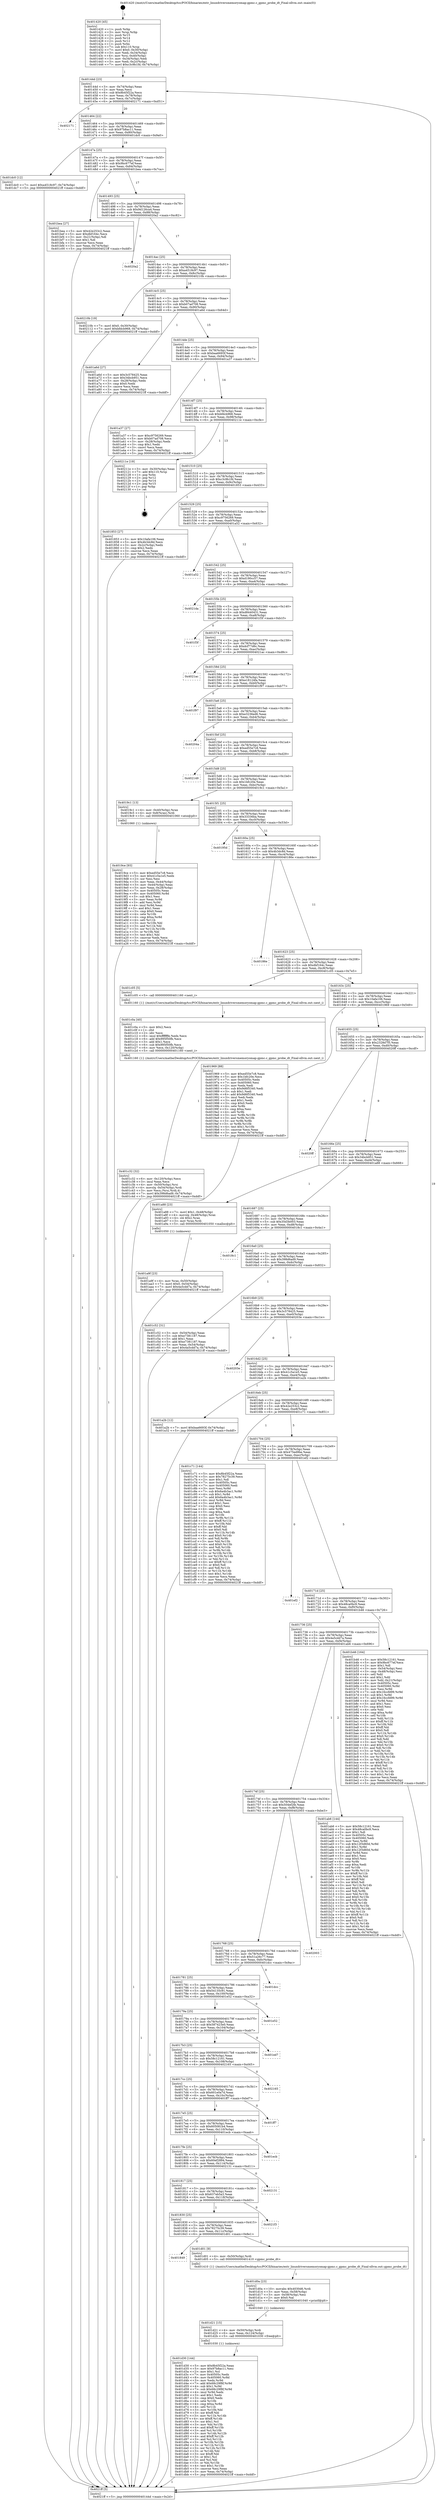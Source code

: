 digraph "0x401420" {
  label = "0x401420 (/mnt/c/Users/mathe/Desktop/tcc/POCII/binaries/extr_linuxdriversmemoryomap-gpmc.c_gpmc_probe_dt_Final-ollvm.out::main(0))"
  labelloc = "t"
  node[shape=record]

  Entry [label="",width=0.3,height=0.3,shape=circle,fillcolor=black,style=filled]
  "0x40144d" [label="{
     0x40144d [23]\l
     | [instrs]\l
     &nbsp;&nbsp;0x40144d \<+3\>: mov -0x74(%rbp),%eax\l
     &nbsp;&nbsp;0x401450 \<+2\>: mov %eax,%ecx\l
     &nbsp;&nbsp;0x401452 \<+6\>: sub $0x8b45f22a,%ecx\l
     &nbsp;&nbsp;0x401458 \<+3\>: mov %eax,-0x78(%rbp)\l
     &nbsp;&nbsp;0x40145b \<+3\>: mov %ecx,-0x7c(%rbp)\l
     &nbsp;&nbsp;0x40145e \<+6\>: je 0000000000402171 \<main+0xd51\>\l
  }"]
  "0x402171" [label="{
     0x402171\l
  }", style=dashed]
  "0x401464" [label="{
     0x401464 [22]\l
     | [instrs]\l
     &nbsp;&nbsp;0x401464 \<+5\>: jmp 0000000000401469 \<main+0x49\>\l
     &nbsp;&nbsp;0x401469 \<+3\>: mov -0x78(%rbp),%eax\l
     &nbsp;&nbsp;0x40146c \<+5\>: sub $0x97b8ac11,%eax\l
     &nbsp;&nbsp;0x401471 \<+3\>: mov %eax,-0x80(%rbp)\l
     &nbsp;&nbsp;0x401474 \<+6\>: je 0000000000401dc0 \<main+0x9a0\>\l
  }"]
  Exit [label="",width=0.3,height=0.3,shape=circle,fillcolor=black,style=filled,peripheries=2]
  "0x401dc0" [label="{
     0x401dc0 [12]\l
     | [instrs]\l
     &nbsp;&nbsp;0x401dc0 \<+7\>: movl $0xa4518c97,-0x74(%rbp)\l
     &nbsp;&nbsp;0x401dc7 \<+5\>: jmp 00000000004021ff \<main+0xddf\>\l
  }"]
  "0x40147a" [label="{
     0x40147a [25]\l
     | [instrs]\l
     &nbsp;&nbsp;0x40147a \<+5\>: jmp 000000000040147f \<main+0x5f\>\l
     &nbsp;&nbsp;0x40147f \<+3\>: mov -0x78(%rbp),%eax\l
     &nbsp;&nbsp;0x401482 \<+5\>: sub $0x9bc677ef,%eax\l
     &nbsp;&nbsp;0x401487 \<+6\>: mov %eax,-0x84(%rbp)\l
     &nbsp;&nbsp;0x40148d \<+6\>: je 0000000000401bea \<main+0x7ca\>\l
  }"]
  "0x401d30" [label="{
     0x401d30 [144]\l
     | [instrs]\l
     &nbsp;&nbsp;0x401d30 \<+5\>: mov $0x8b45f22a,%eax\l
     &nbsp;&nbsp;0x401d35 \<+5\>: mov $0x97b8ac11,%esi\l
     &nbsp;&nbsp;0x401d3a \<+2\>: mov $0x1,%cl\l
     &nbsp;&nbsp;0x401d3c \<+7\>: mov 0x40505c,%edx\l
     &nbsp;&nbsp;0x401d43 \<+8\>: mov 0x405060,%r8d\l
     &nbsp;&nbsp;0x401d4b \<+3\>: mov %edx,%r9d\l
     &nbsp;&nbsp;0x401d4e \<+7\>: add $0x68c29f8f,%r9d\l
     &nbsp;&nbsp;0x401d55 \<+4\>: sub $0x1,%r9d\l
     &nbsp;&nbsp;0x401d59 \<+7\>: sub $0x68c29f8f,%r9d\l
     &nbsp;&nbsp;0x401d60 \<+4\>: imul %r9d,%edx\l
     &nbsp;&nbsp;0x401d64 \<+3\>: and $0x1,%edx\l
     &nbsp;&nbsp;0x401d67 \<+3\>: cmp $0x0,%edx\l
     &nbsp;&nbsp;0x401d6a \<+4\>: sete %r10b\l
     &nbsp;&nbsp;0x401d6e \<+4\>: cmp $0xa,%r8d\l
     &nbsp;&nbsp;0x401d72 \<+4\>: setl %r11b\l
     &nbsp;&nbsp;0x401d76 \<+3\>: mov %r10b,%bl\l
     &nbsp;&nbsp;0x401d79 \<+3\>: xor $0xff,%bl\l
     &nbsp;&nbsp;0x401d7c \<+3\>: mov %r11b,%r14b\l
     &nbsp;&nbsp;0x401d7f \<+4\>: xor $0xff,%r14b\l
     &nbsp;&nbsp;0x401d83 \<+3\>: xor $0x1,%cl\l
     &nbsp;&nbsp;0x401d86 \<+3\>: mov %bl,%r15b\l
     &nbsp;&nbsp;0x401d89 \<+4\>: and $0xff,%r15b\l
     &nbsp;&nbsp;0x401d8d \<+3\>: and %cl,%r10b\l
     &nbsp;&nbsp;0x401d90 \<+3\>: mov %r14b,%r12b\l
     &nbsp;&nbsp;0x401d93 \<+4\>: and $0xff,%r12b\l
     &nbsp;&nbsp;0x401d97 \<+3\>: and %cl,%r11b\l
     &nbsp;&nbsp;0x401d9a \<+3\>: or %r10b,%r15b\l
     &nbsp;&nbsp;0x401d9d \<+3\>: or %r11b,%r12b\l
     &nbsp;&nbsp;0x401da0 \<+3\>: xor %r12b,%r15b\l
     &nbsp;&nbsp;0x401da3 \<+3\>: or %r14b,%bl\l
     &nbsp;&nbsp;0x401da6 \<+3\>: xor $0xff,%bl\l
     &nbsp;&nbsp;0x401da9 \<+3\>: or $0x1,%cl\l
     &nbsp;&nbsp;0x401dac \<+2\>: and %cl,%bl\l
     &nbsp;&nbsp;0x401dae \<+3\>: or %bl,%r15b\l
     &nbsp;&nbsp;0x401db1 \<+4\>: test $0x1,%r15b\l
     &nbsp;&nbsp;0x401db5 \<+3\>: cmovne %esi,%eax\l
     &nbsp;&nbsp;0x401db8 \<+3\>: mov %eax,-0x74(%rbp)\l
     &nbsp;&nbsp;0x401dbb \<+5\>: jmp 00000000004021ff \<main+0xddf\>\l
  }"]
  "0x401bea" [label="{
     0x401bea [27]\l
     | [instrs]\l
     &nbsp;&nbsp;0x401bea \<+5\>: mov $0x42e253c2,%eax\l
     &nbsp;&nbsp;0x401bef \<+5\>: mov $0xdbf164c,%ecx\l
     &nbsp;&nbsp;0x401bf4 \<+3\>: mov -0x21(%rbp),%dl\l
     &nbsp;&nbsp;0x401bf7 \<+3\>: test $0x1,%dl\l
     &nbsp;&nbsp;0x401bfa \<+3\>: cmovne %ecx,%eax\l
     &nbsp;&nbsp;0x401bfd \<+3\>: mov %eax,-0x74(%rbp)\l
     &nbsp;&nbsp;0x401c00 \<+5\>: jmp 00000000004021ff \<main+0xddf\>\l
  }"]
  "0x401493" [label="{
     0x401493 [25]\l
     | [instrs]\l
     &nbsp;&nbsp;0x401493 \<+5\>: jmp 0000000000401498 \<main+0x78\>\l
     &nbsp;&nbsp;0x401498 \<+3\>: mov -0x78(%rbp),%eax\l
     &nbsp;&nbsp;0x40149b \<+5\>: sub $0x9d126ca4,%eax\l
     &nbsp;&nbsp;0x4014a0 \<+6\>: mov %eax,-0x88(%rbp)\l
     &nbsp;&nbsp;0x4014a6 \<+6\>: je 00000000004020a2 \<main+0xc82\>\l
  }"]
  "0x401d21" [label="{
     0x401d21 [15]\l
     | [instrs]\l
     &nbsp;&nbsp;0x401d21 \<+4\>: mov -0x50(%rbp),%rdi\l
     &nbsp;&nbsp;0x401d25 \<+6\>: mov %eax,-0x124(%rbp)\l
     &nbsp;&nbsp;0x401d2b \<+5\>: call 0000000000401030 \<free@plt\>\l
     | [calls]\l
     &nbsp;&nbsp;0x401030 \{1\} (unknown)\l
  }"]
  "0x4020a2" [label="{
     0x4020a2\l
  }", style=dashed]
  "0x4014ac" [label="{
     0x4014ac [25]\l
     | [instrs]\l
     &nbsp;&nbsp;0x4014ac \<+5\>: jmp 00000000004014b1 \<main+0x91\>\l
     &nbsp;&nbsp;0x4014b1 \<+3\>: mov -0x78(%rbp),%eax\l
     &nbsp;&nbsp;0x4014b4 \<+5\>: sub $0xa4518c97,%eax\l
     &nbsp;&nbsp;0x4014b9 \<+6\>: mov %eax,-0x8c(%rbp)\l
     &nbsp;&nbsp;0x4014bf \<+6\>: je 000000000040210b \<main+0xceb\>\l
  }"]
  "0x401d0a" [label="{
     0x401d0a [23]\l
     | [instrs]\l
     &nbsp;&nbsp;0x401d0a \<+10\>: movabs $0x4030d6,%rdi\l
     &nbsp;&nbsp;0x401d14 \<+3\>: mov %eax,-0x58(%rbp)\l
     &nbsp;&nbsp;0x401d17 \<+3\>: mov -0x58(%rbp),%esi\l
     &nbsp;&nbsp;0x401d1a \<+2\>: mov $0x0,%al\l
     &nbsp;&nbsp;0x401d1c \<+5\>: call 0000000000401040 \<printf@plt\>\l
     | [calls]\l
     &nbsp;&nbsp;0x401040 \{1\} (unknown)\l
  }"]
  "0x40210b" [label="{
     0x40210b [19]\l
     | [instrs]\l
     &nbsp;&nbsp;0x40210b \<+7\>: movl $0x0,-0x30(%rbp)\l
     &nbsp;&nbsp;0x402112 \<+7\>: movl $0xbfdcb968,-0x74(%rbp)\l
     &nbsp;&nbsp;0x402119 \<+5\>: jmp 00000000004021ff \<main+0xddf\>\l
  }"]
  "0x4014c5" [label="{
     0x4014c5 [25]\l
     | [instrs]\l
     &nbsp;&nbsp;0x4014c5 \<+5\>: jmp 00000000004014ca \<main+0xaa\>\l
     &nbsp;&nbsp;0x4014ca \<+3\>: mov -0x78(%rbp),%eax\l
     &nbsp;&nbsp;0x4014cd \<+5\>: sub $0xb07ad708,%eax\l
     &nbsp;&nbsp;0x4014d2 \<+6\>: mov %eax,-0x90(%rbp)\l
     &nbsp;&nbsp;0x4014d8 \<+6\>: je 0000000000401a6d \<main+0x64d\>\l
  }"]
  "0x401849" [label="{
     0x401849\l
  }", style=dashed]
  "0x401a6d" [label="{
     0x401a6d [27]\l
     | [instrs]\l
     &nbsp;&nbsp;0x401a6d \<+5\>: mov $0x3c578425,%eax\l
     &nbsp;&nbsp;0x401a72 \<+5\>: mov $0x34bcb951,%ecx\l
     &nbsp;&nbsp;0x401a77 \<+3\>: mov -0x28(%rbp),%edx\l
     &nbsp;&nbsp;0x401a7a \<+3\>: cmp $0x0,%edx\l
     &nbsp;&nbsp;0x401a7d \<+3\>: cmove %ecx,%eax\l
     &nbsp;&nbsp;0x401a80 \<+3\>: mov %eax,-0x74(%rbp)\l
     &nbsp;&nbsp;0x401a83 \<+5\>: jmp 00000000004021ff \<main+0xddf\>\l
  }"]
  "0x4014de" [label="{
     0x4014de [25]\l
     | [instrs]\l
     &nbsp;&nbsp;0x4014de \<+5\>: jmp 00000000004014e3 \<main+0xc3\>\l
     &nbsp;&nbsp;0x4014e3 \<+3\>: mov -0x78(%rbp),%eax\l
     &nbsp;&nbsp;0x4014e6 \<+5\>: sub $0xbaa6693f,%eax\l
     &nbsp;&nbsp;0x4014eb \<+6\>: mov %eax,-0x94(%rbp)\l
     &nbsp;&nbsp;0x4014f1 \<+6\>: je 0000000000401a37 \<main+0x617\>\l
  }"]
  "0x401d01" [label="{
     0x401d01 [9]\l
     | [instrs]\l
     &nbsp;&nbsp;0x401d01 \<+4\>: mov -0x50(%rbp),%rdi\l
     &nbsp;&nbsp;0x401d05 \<+5\>: call 0000000000401410 \<gpmc_probe_dt\>\l
     | [calls]\l
     &nbsp;&nbsp;0x401410 \{1\} (/mnt/c/Users/mathe/Desktop/tcc/POCII/binaries/extr_linuxdriversmemoryomap-gpmc.c_gpmc_probe_dt_Final-ollvm.out::gpmc_probe_dt)\l
  }"]
  "0x401a37" [label="{
     0x401a37 [27]\l
     | [instrs]\l
     &nbsp;&nbsp;0x401a37 \<+5\>: mov $0xc9756269,%eax\l
     &nbsp;&nbsp;0x401a3c \<+5\>: mov $0xb07ad708,%ecx\l
     &nbsp;&nbsp;0x401a41 \<+3\>: mov -0x28(%rbp),%edx\l
     &nbsp;&nbsp;0x401a44 \<+3\>: cmp $0x1,%edx\l
     &nbsp;&nbsp;0x401a47 \<+3\>: cmovl %ecx,%eax\l
     &nbsp;&nbsp;0x401a4a \<+3\>: mov %eax,-0x74(%rbp)\l
     &nbsp;&nbsp;0x401a4d \<+5\>: jmp 00000000004021ff \<main+0xddf\>\l
  }"]
  "0x4014f7" [label="{
     0x4014f7 [25]\l
     | [instrs]\l
     &nbsp;&nbsp;0x4014f7 \<+5\>: jmp 00000000004014fc \<main+0xdc\>\l
     &nbsp;&nbsp;0x4014fc \<+3\>: mov -0x78(%rbp),%eax\l
     &nbsp;&nbsp;0x4014ff \<+5\>: sub $0xbfdcb968,%eax\l
     &nbsp;&nbsp;0x401504 \<+6\>: mov %eax,-0x98(%rbp)\l
     &nbsp;&nbsp;0x40150a \<+6\>: je 000000000040211e \<main+0xcfe\>\l
  }"]
  "0x401830" [label="{
     0x401830 [25]\l
     | [instrs]\l
     &nbsp;&nbsp;0x401830 \<+5\>: jmp 0000000000401835 \<main+0x415\>\l
     &nbsp;&nbsp;0x401835 \<+3\>: mov -0x78(%rbp),%eax\l
     &nbsp;&nbsp;0x401838 \<+5\>: sub $0x78275c39,%eax\l
     &nbsp;&nbsp;0x40183d \<+6\>: mov %eax,-0x11c(%rbp)\l
     &nbsp;&nbsp;0x401843 \<+6\>: je 0000000000401d01 \<main+0x8e1\>\l
  }"]
  "0x40211e" [label="{
     0x40211e [19]\l
     | [instrs]\l
     &nbsp;&nbsp;0x40211e \<+3\>: mov -0x30(%rbp),%eax\l
     &nbsp;&nbsp;0x402121 \<+7\>: add $0x110,%rsp\l
     &nbsp;&nbsp;0x402128 \<+1\>: pop %rbx\l
     &nbsp;&nbsp;0x402129 \<+2\>: pop %r12\l
     &nbsp;&nbsp;0x40212b \<+2\>: pop %r14\l
     &nbsp;&nbsp;0x40212d \<+2\>: pop %r15\l
     &nbsp;&nbsp;0x40212f \<+1\>: pop %rbp\l
     &nbsp;&nbsp;0x402130 \<+1\>: ret\l
  }"]
  "0x401510" [label="{
     0x401510 [25]\l
     | [instrs]\l
     &nbsp;&nbsp;0x401510 \<+5\>: jmp 0000000000401515 \<main+0xf5\>\l
     &nbsp;&nbsp;0x401515 \<+3\>: mov -0x78(%rbp),%eax\l
     &nbsp;&nbsp;0x401518 \<+5\>: sub $0xc3c9b1fd,%eax\l
     &nbsp;&nbsp;0x40151d \<+6\>: mov %eax,-0x9c(%rbp)\l
     &nbsp;&nbsp;0x401523 \<+6\>: je 0000000000401853 \<main+0x433\>\l
  }"]
  "0x4021f3" [label="{
     0x4021f3\l
  }", style=dashed]
  "0x401853" [label="{
     0x401853 [27]\l
     | [instrs]\l
     &nbsp;&nbsp;0x401853 \<+5\>: mov $0x10afa106,%eax\l
     &nbsp;&nbsp;0x401858 \<+5\>: mov $0x4b3dc8d,%ecx\l
     &nbsp;&nbsp;0x40185d \<+3\>: mov -0x2c(%rbp),%edx\l
     &nbsp;&nbsp;0x401860 \<+3\>: cmp $0x2,%edx\l
     &nbsp;&nbsp;0x401863 \<+3\>: cmovne %ecx,%eax\l
     &nbsp;&nbsp;0x401866 \<+3\>: mov %eax,-0x74(%rbp)\l
     &nbsp;&nbsp;0x401869 \<+5\>: jmp 00000000004021ff \<main+0xddf\>\l
  }"]
  "0x401529" [label="{
     0x401529 [25]\l
     | [instrs]\l
     &nbsp;&nbsp;0x401529 \<+5\>: jmp 000000000040152e \<main+0x10e\>\l
     &nbsp;&nbsp;0x40152e \<+3\>: mov -0x78(%rbp),%eax\l
     &nbsp;&nbsp;0x401531 \<+5\>: sub $0xc9756269,%eax\l
     &nbsp;&nbsp;0x401536 \<+6\>: mov %eax,-0xa0(%rbp)\l
     &nbsp;&nbsp;0x40153c \<+6\>: je 0000000000401a52 \<main+0x632\>\l
  }"]
  "0x4021ff" [label="{
     0x4021ff [5]\l
     | [instrs]\l
     &nbsp;&nbsp;0x4021ff \<+5\>: jmp 000000000040144d \<main+0x2d\>\l
  }"]
  "0x401420" [label="{
     0x401420 [45]\l
     | [instrs]\l
     &nbsp;&nbsp;0x401420 \<+1\>: push %rbp\l
     &nbsp;&nbsp;0x401421 \<+3\>: mov %rsp,%rbp\l
     &nbsp;&nbsp;0x401424 \<+2\>: push %r15\l
     &nbsp;&nbsp;0x401426 \<+2\>: push %r14\l
     &nbsp;&nbsp;0x401428 \<+2\>: push %r12\l
     &nbsp;&nbsp;0x40142a \<+1\>: push %rbx\l
     &nbsp;&nbsp;0x40142b \<+7\>: sub $0x110,%rsp\l
     &nbsp;&nbsp;0x401432 \<+7\>: movl $0x0,-0x30(%rbp)\l
     &nbsp;&nbsp;0x401439 \<+3\>: mov %edi,-0x34(%rbp)\l
     &nbsp;&nbsp;0x40143c \<+4\>: mov %rsi,-0x40(%rbp)\l
     &nbsp;&nbsp;0x401440 \<+3\>: mov -0x34(%rbp),%edi\l
     &nbsp;&nbsp;0x401443 \<+3\>: mov %edi,-0x2c(%rbp)\l
     &nbsp;&nbsp;0x401446 \<+7\>: movl $0xc3c9b1fd,-0x74(%rbp)\l
  }"]
  "0x401817" [label="{
     0x401817 [25]\l
     | [instrs]\l
     &nbsp;&nbsp;0x401817 \<+5\>: jmp 000000000040181c \<main+0x3fc\>\l
     &nbsp;&nbsp;0x40181c \<+3\>: mov -0x78(%rbp),%eax\l
     &nbsp;&nbsp;0x40181f \<+5\>: sub $0x637eb5a3,%eax\l
     &nbsp;&nbsp;0x401824 \<+6\>: mov %eax,-0x118(%rbp)\l
     &nbsp;&nbsp;0x40182a \<+6\>: je 00000000004021f3 \<main+0xdd3\>\l
  }"]
  "0x401a52" [label="{
     0x401a52\l
  }", style=dashed]
  "0x401542" [label="{
     0x401542 [25]\l
     | [instrs]\l
     &nbsp;&nbsp;0x401542 \<+5\>: jmp 0000000000401547 \<main+0x127\>\l
     &nbsp;&nbsp;0x401547 \<+3\>: mov -0x78(%rbp),%eax\l
     &nbsp;&nbsp;0x40154a \<+5\>: sub $0xd190cc57,%eax\l
     &nbsp;&nbsp;0x40154f \<+6\>: mov %eax,-0xa4(%rbp)\l
     &nbsp;&nbsp;0x401555 \<+6\>: je 00000000004021da \<main+0xdba\>\l
  }"]
  "0x402131" [label="{
     0x402131\l
  }", style=dashed]
  "0x4021da" [label="{
     0x4021da\l
  }", style=dashed]
  "0x40155b" [label="{
     0x40155b [25]\l
     | [instrs]\l
     &nbsp;&nbsp;0x40155b \<+5\>: jmp 0000000000401560 \<main+0x140\>\l
     &nbsp;&nbsp;0x401560 \<+3\>: mov -0x78(%rbp),%eax\l
     &nbsp;&nbsp;0x401563 \<+5\>: sub $0xd8440431,%eax\l
     &nbsp;&nbsp;0x401568 \<+6\>: mov %eax,-0xa8(%rbp)\l
     &nbsp;&nbsp;0x40156e \<+6\>: je 0000000000401f3f \<main+0xb1f\>\l
  }"]
  "0x4017fe" [label="{
     0x4017fe [25]\l
     | [instrs]\l
     &nbsp;&nbsp;0x4017fe \<+5\>: jmp 0000000000401803 \<main+0x3e3\>\l
     &nbsp;&nbsp;0x401803 \<+3\>: mov -0x78(%rbp),%eax\l
     &nbsp;&nbsp;0x401806 \<+5\>: sub $0x60ef2894,%eax\l
     &nbsp;&nbsp;0x40180b \<+6\>: mov %eax,-0x114(%rbp)\l
     &nbsp;&nbsp;0x401811 \<+6\>: je 0000000000402131 \<main+0xd11\>\l
  }"]
  "0x401f3f" [label="{
     0x401f3f\l
  }", style=dashed]
  "0x401574" [label="{
     0x401574 [25]\l
     | [instrs]\l
     &nbsp;&nbsp;0x401574 \<+5\>: jmp 0000000000401579 \<main+0x159\>\l
     &nbsp;&nbsp;0x401579 \<+3\>: mov -0x78(%rbp),%eax\l
     &nbsp;&nbsp;0x40157c \<+5\>: sub $0xdcf77d6c,%eax\l
     &nbsp;&nbsp;0x401581 \<+6\>: mov %eax,-0xac(%rbp)\l
     &nbsp;&nbsp;0x401587 \<+6\>: je 00000000004021ac \<main+0xd8c\>\l
  }"]
  "0x401ecb" [label="{
     0x401ecb\l
  }", style=dashed]
  "0x4021ac" [label="{
     0x4021ac\l
  }", style=dashed]
  "0x40158d" [label="{
     0x40158d [25]\l
     | [instrs]\l
     &nbsp;&nbsp;0x40158d \<+5\>: jmp 0000000000401592 \<main+0x172\>\l
     &nbsp;&nbsp;0x401592 \<+3\>: mov -0x78(%rbp),%eax\l
     &nbsp;&nbsp;0x401595 \<+5\>: sub $0xe18124fa,%eax\l
     &nbsp;&nbsp;0x40159a \<+6\>: mov %eax,-0xb0(%rbp)\l
     &nbsp;&nbsp;0x4015a0 \<+6\>: je 0000000000401f97 \<main+0xb77\>\l
  }"]
  "0x4017e5" [label="{
     0x4017e5 [25]\l
     | [instrs]\l
     &nbsp;&nbsp;0x4017e5 \<+5\>: jmp 00000000004017ea \<main+0x3ca\>\l
     &nbsp;&nbsp;0x4017ea \<+3\>: mov -0x78(%rbp),%eax\l
     &nbsp;&nbsp;0x4017ed \<+5\>: sub $0x605081b4,%eax\l
     &nbsp;&nbsp;0x4017f2 \<+6\>: mov %eax,-0x110(%rbp)\l
     &nbsp;&nbsp;0x4017f8 \<+6\>: je 0000000000401ecb \<main+0xaab\>\l
  }"]
  "0x401f97" [label="{
     0x401f97\l
  }", style=dashed]
  "0x4015a6" [label="{
     0x4015a6 [25]\l
     | [instrs]\l
     &nbsp;&nbsp;0x4015a6 \<+5\>: jmp 00000000004015ab \<main+0x18b\>\l
     &nbsp;&nbsp;0x4015ab \<+3\>: mov -0x78(%rbp),%eax\l
     &nbsp;&nbsp;0x4015ae \<+5\>: sub $0xe3236ed6,%eax\l
     &nbsp;&nbsp;0x4015b3 \<+6\>: mov %eax,-0xb4(%rbp)\l
     &nbsp;&nbsp;0x4015b9 \<+6\>: je 000000000040204a \<main+0xc2a\>\l
  }"]
  "0x401ff7" [label="{
     0x401ff7\l
  }", style=dashed]
  "0x40204a" [label="{
     0x40204a\l
  }", style=dashed]
  "0x4015bf" [label="{
     0x4015bf [25]\l
     | [instrs]\l
     &nbsp;&nbsp;0x4015bf \<+5\>: jmp 00000000004015c4 \<main+0x1a4\>\l
     &nbsp;&nbsp;0x4015c4 \<+3\>: mov -0x78(%rbp),%eax\l
     &nbsp;&nbsp;0x4015c7 \<+5\>: sub $0xed55e7c8,%eax\l
     &nbsp;&nbsp;0x4015cc \<+6\>: mov %eax,-0xb8(%rbp)\l
     &nbsp;&nbsp;0x4015d2 \<+6\>: je 0000000000402149 \<main+0xd29\>\l
  }"]
  "0x4017cc" [label="{
     0x4017cc [25]\l
     | [instrs]\l
     &nbsp;&nbsp;0x4017cc \<+5\>: jmp 00000000004017d1 \<main+0x3b1\>\l
     &nbsp;&nbsp;0x4017d1 \<+3\>: mov -0x78(%rbp),%eax\l
     &nbsp;&nbsp;0x4017d4 \<+5\>: sub $0x601e0a7d,%eax\l
     &nbsp;&nbsp;0x4017d9 \<+6\>: mov %eax,-0x10c(%rbp)\l
     &nbsp;&nbsp;0x4017df \<+6\>: je 0000000000401ff7 \<main+0xbd7\>\l
  }"]
  "0x402149" [label="{
     0x402149\l
  }", style=dashed]
  "0x4015d8" [label="{
     0x4015d8 [25]\l
     | [instrs]\l
     &nbsp;&nbsp;0x4015d8 \<+5\>: jmp 00000000004015dd \<main+0x1bd\>\l
     &nbsp;&nbsp;0x4015dd \<+3\>: mov -0x78(%rbp),%eax\l
     &nbsp;&nbsp;0x4015e0 \<+5\>: sub $0x1bfc20e,%eax\l
     &nbsp;&nbsp;0x4015e5 \<+6\>: mov %eax,-0xbc(%rbp)\l
     &nbsp;&nbsp;0x4015eb \<+6\>: je 00000000004019c1 \<main+0x5a1\>\l
  }"]
  "0x402165" [label="{
     0x402165\l
  }", style=dashed]
  "0x4019c1" [label="{
     0x4019c1 [13]\l
     | [instrs]\l
     &nbsp;&nbsp;0x4019c1 \<+4\>: mov -0x40(%rbp),%rax\l
     &nbsp;&nbsp;0x4019c5 \<+4\>: mov 0x8(%rax),%rdi\l
     &nbsp;&nbsp;0x4019c9 \<+5\>: call 0000000000401060 \<atoi@plt\>\l
     | [calls]\l
     &nbsp;&nbsp;0x401060 \{1\} (unknown)\l
  }"]
  "0x4015f1" [label="{
     0x4015f1 [25]\l
     | [instrs]\l
     &nbsp;&nbsp;0x4015f1 \<+5\>: jmp 00000000004015f6 \<main+0x1d6\>\l
     &nbsp;&nbsp;0x4015f6 \<+3\>: mov -0x78(%rbp),%eax\l
     &nbsp;&nbsp;0x4015f9 \<+5\>: sub $0x33336ba,%eax\l
     &nbsp;&nbsp;0x4015fe \<+6\>: mov %eax,-0xc0(%rbp)\l
     &nbsp;&nbsp;0x401604 \<+6\>: je 000000000040195d \<main+0x53d\>\l
  }"]
  "0x4017b3" [label="{
     0x4017b3 [25]\l
     | [instrs]\l
     &nbsp;&nbsp;0x4017b3 \<+5\>: jmp 00000000004017b8 \<main+0x398\>\l
     &nbsp;&nbsp;0x4017b8 \<+3\>: mov -0x78(%rbp),%eax\l
     &nbsp;&nbsp;0x4017bb \<+5\>: sub $0x58c12161,%eax\l
     &nbsp;&nbsp;0x4017c0 \<+6\>: mov %eax,-0x108(%rbp)\l
     &nbsp;&nbsp;0x4017c6 \<+6\>: je 0000000000402165 \<main+0xd45\>\l
  }"]
  "0x40195d" [label="{
     0x40195d\l
  }", style=dashed]
  "0x40160a" [label="{
     0x40160a [25]\l
     | [instrs]\l
     &nbsp;&nbsp;0x40160a \<+5\>: jmp 000000000040160f \<main+0x1ef\>\l
     &nbsp;&nbsp;0x40160f \<+3\>: mov -0x78(%rbp),%eax\l
     &nbsp;&nbsp;0x401612 \<+5\>: sub $0x4b3dc8d,%eax\l
     &nbsp;&nbsp;0x401617 \<+6\>: mov %eax,-0xc4(%rbp)\l
     &nbsp;&nbsp;0x40161d \<+6\>: je 000000000040186e \<main+0x44e\>\l
  }"]
  "0x401ed7" [label="{
     0x401ed7\l
  }", style=dashed]
  "0x40186e" [label="{
     0x40186e\l
  }", style=dashed]
  "0x401623" [label="{
     0x401623 [25]\l
     | [instrs]\l
     &nbsp;&nbsp;0x401623 \<+5\>: jmp 0000000000401628 \<main+0x208\>\l
     &nbsp;&nbsp;0x401628 \<+3\>: mov -0x78(%rbp),%eax\l
     &nbsp;&nbsp;0x40162b \<+5\>: sub $0xdbf164c,%eax\l
     &nbsp;&nbsp;0x401630 \<+6\>: mov %eax,-0xc8(%rbp)\l
     &nbsp;&nbsp;0x401636 \<+6\>: je 0000000000401c05 \<main+0x7e5\>\l
  }"]
  "0x40179a" [label="{
     0x40179a [25]\l
     | [instrs]\l
     &nbsp;&nbsp;0x40179a \<+5\>: jmp 000000000040179f \<main+0x37f\>\l
     &nbsp;&nbsp;0x40179f \<+3\>: mov -0x78(%rbp),%eax\l
     &nbsp;&nbsp;0x4017a2 \<+5\>: sub $0x587423e0,%eax\l
     &nbsp;&nbsp;0x4017a7 \<+6\>: mov %eax,-0x104(%rbp)\l
     &nbsp;&nbsp;0x4017ad \<+6\>: je 0000000000401ed7 \<main+0xab7\>\l
  }"]
  "0x401c05" [label="{
     0x401c05 [5]\l
     | [instrs]\l
     &nbsp;&nbsp;0x401c05 \<+5\>: call 0000000000401160 \<next_i\>\l
     | [calls]\l
     &nbsp;&nbsp;0x401160 \{1\} (/mnt/c/Users/mathe/Desktop/tcc/POCII/binaries/extr_linuxdriversmemoryomap-gpmc.c_gpmc_probe_dt_Final-ollvm.out::next_i)\l
  }"]
  "0x40163c" [label="{
     0x40163c [25]\l
     | [instrs]\l
     &nbsp;&nbsp;0x40163c \<+5\>: jmp 0000000000401641 \<main+0x221\>\l
     &nbsp;&nbsp;0x401641 \<+3\>: mov -0x78(%rbp),%eax\l
     &nbsp;&nbsp;0x401644 \<+5\>: sub $0x10afa106,%eax\l
     &nbsp;&nbsp;0x401649 \<+6\>: mov %eax,-0xcc(%rbp)\l
     &nbsp;&nbsp;0x40164f \<+6\>: je 0000000000401969 \<main+0x549\>\l
  }"]
  "0x401e52" [label="{
     0x401e52\l
  }", style=dashed]
  "0x401969" [label="{
     0x401969 [88]\l
     | [instrs]\l
     &nbsp;&nbsp;0x401969 \<+5\>: mov $0xed55e7c8,%eax\l
     &nbsp;&nbsp;0x40196e \<+5\>: mov $0x1bfc20e,%ecx\l
     &nbsp;&nbsp;0x401973 \<+7\>: mov 0x40505c,%edx\l
     &nbsp;&nbsp;0x40197a \<+7\>: mov 0x405060,%esi\l
     &nbsp;&nbsp;0x401981 \<+2\>: mov %edx,%edi\l
     &nbsp;&nbsp;0x401983 \<+6\>: sub $0x9d6f5340,%edi\l
     &nbsp;&nbsp;0x401989 \<+3\>: sub $0x1,%edi\l
     &nbsp;&nbsp;0x40198c \<+6\>: add $0x9d6f5340,%edi\l
     &nbsp;&nbsp;0x401992 \<+3\>: imul %edi,%edx\l
     &nbsp;&nbsp;0x401995 \<+3\>: and $0x1,%edx\l
     &nbsp;&nbsp;0x401998 \<+3\>: cmp $0x0,%edx\l
     &nbsp;&nbsp;0x40199b \<+4\>: sete %r8b\l
     &nbsp;&nbsp;0x40199f \<+3\>: cmp $0xa,%esi\l
     &nbsp;&nbsp;0x4019a2 \<+4\>: setl %r9b\l
     &nbsp;&nbsp;0x4019a6 \<+3\>: mov %r8b,%r10b\l
     &nbsp;&nbsp;0x4019a9 \<+3\>: and %r9b,%r10b\l
     &nbsp;&nbsp;0x4019ac \<+3\>: xor %r9b,%r8b\l
     &nbsp;&nbsp;0x4019af \<+3\>: or %r8b,%r10b\l
     &nbsp;&nbsp;0x4019b2 \<+4\>: test $0x1,%r10b\l
     &nbsp;&nbsp;0x4019b6 \<+3\>: cmovne %ecx,%eax\l
     &nbsp;&nbsp;0x4019b9 \<+3\>: mov %eax,-0x74(%rbp)\l
     &nbsp;&nbsp;0x4019bc \<+5\>: jmp 00000000004021ff \<main+0xddf\>\l
  }"]
  "0x401655" [label="{
     0x401655 [25]\l
     | [instrs]\l
     &nbsp;&nbsp;0x401655 \<+5\>: jmp 000000000040165a \<main+0x23a\>\l
     &nbsp;&nbsp;0x40165a \<+3\>: mov -0x78(%rbp),%eax\l
     &nbsp;&nbsp;0x40165d \<+5\>: sub $0x2328d7f5,%eax\l
     &nbsp;&nbsp;0x401662 \<+6\>: mov %eax,-0xd0(%rbp)\l
     &nbsp;&nbsp;0x401668 \<+6\>: je 00000000004020ff \<main+0xcdf\>\l
  }"]
  "0x4019ce" [label="{
     0x4019ce [93]\l
     | [instrs]\l
     &nbsp;&nbsp;0x4019ce \<+5\>: mov $0xed55e7c8,%ecx\l
     &nbsp;&nbsp;0x4019d3 \<+5\>: mov $0x41c5a1e5,%edx\l
     &nbsp;&nbsp;0x4019d8 \<+2\>: xor %esi,%esi\l
     &nbsp;&nbsp;0x4019da \<+3\>: mov %eax,-0x44(%rbp)\l
     &nbsp;&nbsp;0x4019dd \<+3\>: mov -0x44(%rbp),%eax\l
     &nbsp;&nbsp;0x4019e0 \<+3\>: mov %eax,-0x28(%rbp)\l
     &nbsp;&nbsp;0x4019e3 \<+7\>: mov 0x40505c,%eax\l
     &nbsp;&nbsp;0x4019ea \<+8\>: mov 0x405060,%r8d\l
     &nbsp;&nbsp;0x4019f2 \<+3\>: sub $0x1,%esi\l
     &nbsp;&nbsp;0x4019f5 \<+3\>: mov %eax,%r9d\l
     &nbsp;&nbsp;0x4019f8 \<+3\>: add %esi,%r9d\l
     &nbsp;&nbsp;0x4019fb \<+4\>: imul %r9d,%eax\l
     &nbsp;&nbsp;0x4019ff \<+3\>: and $0x1,%eax\l
     &nbsp;&nbsp;0x401a02 \<+3\>: cmp $0x0,%eax\l
     &nbsp;&nbsp;0x401a05 \<+4\>: sete %r10b\l
     &nbsp;&nbsp;0x401a09 \<+4\>: cmp $0xa,%r8d\l
     &nbsp;&nbsp;0x401a0d \<+4\>: setl %r11b\l
     &nbsp;&nbsp;0x401a11 \<+3\>: mov %r10b,%bl\l
     &nbsp;&nbsp;0x401a14 \<+3\>: and %r11b,%bl\l
     &nbsp;&nbsp;0x401a17 \<+3\>: xor %r11b,%r10b\l
     &nbsp;&nbsp;0x401a1a \<+3\>: or %r10b,%bl\l
     &nbsp;&nbsp;0x401a1d \<+3\>: test $0x1,%bl\l
     &nbsp;&nbsp;0x401a20 \<+3\>: cmovne %edx,%ecx\l
     &nbsp;&nbsp;0x401a23 \<+3\>: mov %ecx,-0x74(%rbp)\l
     &nbsp;&nbsp;0x401a26 \<+5\>: jmp 00000000004021ff \<main+0xddf\>\l
  }"]
  "0x401781" [label="{
     0x401781 [25]\l
     | [instrs]\l
     &nbsp;&nbsp;0x401781 \<+5\>: jmp 0000000000401786 \<main+0x366\>\l
     &nbsp;&nbsp;0x401786 \<+3\>: mov -0x78(%rbp),%eax\l
     &nbsp;&nbsp;0x401789 \<+5\>: sub $0x54135c91,%eax\l
     &nbsp;&nbsp;0x40178e \<+6\>: mov %eax,-0x100(%rbp)\l
     &nbsp;&nbsp;0x401794 \<+6\>: je 0000000000401e52 \<main+0xa32\>\l
  }"]
  "0x4020ff" [label="{
     0x4020ff\l
  }", style=dashed]
  "0x40166e" [label="{
     0x40166e [25]\l
     | [instrs]\l
     &nbsp;&nbsp;0x40166e \<+5\>: jmp 0000000000401673 \<main+0x253\>\l
     &nbsp;&nbsp;0x401673 \<+3\>: mov -0x78(%rbp),%eax\l
     &nbsp;&nbsp;0x401676 \<+5\>: sub $0x34bcb951,%eax\l
     &nbsp;&nbsp;0x40167b \<+6\>: mov %eax,-0xd4(%rbp)\l
     &nbsp;&nbsp;0x401681 \<+6\>: je 0000000000401a88 \<main+0x668\>\l
  }"]
  "0x401dcc" [label="{
     0x401dcc\l
  }", style=dashed]
  "0x401a88" [label="{
     0x401a88 [23]\l
     | [instrs]\l
     &nbsp;&nbsp;0x401a88 \<+7\>: movl $0x1,-0x48(%rbp)\l
     &nbsp;&nbsp;0x401a8f \<+4\>: movslq -0x48(%rbp),%rax\l
     &nbsp;&nbsp;0x401a93 \<+4\>: shl $0x2,%rax\l
     &nbsp;&nbsp;0x401a97 \<+3\>: mov %rax,%rdi\l
     &nbsp;&nbsp;0x401a9a \<+5\>: call 0000000000401050 \<malloc@plt\>\l
     | [calls]\l
     &nbsp;&nbsp;0x401050 \{1\} (unknown)\l
  }"]
  "0x401687" [label="{
     0x401687 [25]\l
     | [instrs]\l
     &nbsp;&nbsp;0x401687 \<+5\>: jmp 000000000040168c \<main+0x26c\>\l
     &nbsp;&nbsp;0x40168c \<+3\>: mov -0x78(%rbp),%eax\l
     &nbsp;&nbsp;0x40168f \<+5\>: sub $0x35d3b003,%eax\l
     &nbsp;&nbsp;0x401694 \<+6\>: mov %eax,-0xd8(%rbp)\l
     &nbsp;&nbsp;0x40169a \<+6\>: je 00000000004018c1 \<main+0x4a1\>\l
  }"]
  "0x401768" [label="{
     0x401768 [25]\l
     | [instrs]\l
     &nbsp;&nbsp;0x401768 \<+5\>: jmp 000000000040176d \<main+0x34d\>\l
     &nbsp;&nbsp;0x40176d \<+3\>: mov -0x78(%rbp),%eax\l
     &nbsp;&nbsp;0x401770 \<+5\>: sub $0x51a26c77,%eax\l
     &nbsp;&nbsp;0x401775 \<+6\>: mov %eax,-0xfc(%rbp)\l
     &nbsp;&nbsp;0x40177b \<+6\>: je 0000000000401dcc \<main+0x9ac\>\l
  }"]
  "0x4018c1" [label="{
     0x4018c1\l
  }", style=dashed]
  "0x4016a0" [label="{
     0x4016a0 [25]\l
     | [instrs]\l
     &nbsp;&nbsp;0x4016a0 \<+5\>: jmp 00000000004016a5 \<main+0x285\>\l
     &nbsp;&nbsp;0x4016a5 \<+3\>: mov -0x78(%rbp),%eax\l
     &nbsp;&nbsp;0x4016a8 \<+5\>: sub $0x398d6ad9,%eax\l
     &nbsp;&nbsp;0x4016ad \<+6\>: mov %eax,-0xdc(%rbp)\l
     &nbsp;&nbsp;0x4016b3 \<+6\>: je 0000000000401c52 \<main+0x832\>\l
  }"]
  "0x402003" [label="{
     0x402003\l
  }", style=dashed]
  "0x401c52" [label="{
     0x401c52 [31]\l
     | [instrs]\l
     &nbsp;&nbsp;0x401c52 \<+3\>: mov -0x54(%rbp),%eax\l
     &nbsp;&nbsp;0x401c55 \<+5\>: sub $0xe7381187,%eax\l
     &nbsp;&nbsp;0x401c5a \<+3\>: add $0x1,%eax\l
     &nbsp;&nbsp;0x401c5d \<+5\>: add $0xe7381187,%eax\l
     &nbsp;&nbsp;0x401c62 \<+3\>: mov %eax,-0x54(%rbp)\l
     &nbsp;&nbsp;0x401c65 \<+7\>: movl $0x4a5cdd7a,-0x74(%rbp)\l
     &nbsp;&nbsp;0x401c6c \<+5\>: jmp 00000000004021ff \<main+0xddf\>\l
  }"]
  "0x4016b9" [label="{
     0x4016b9 [25]\l
     | [instrs]\l
     &nbsp;&nbsp;0x4016b9 \<+5\>: jmp 00000000004016be \<main+0x29e\>\l
     &nbsp;&nbsp;0x4016be \<+3\>: mov -0x78(%rbp),%eax\l
     &nbsp;&nbsp;0x4016c1 \<+5\>: sub $0x3c578425,%eax\l
     &nbsp;&nbsp;0x4016c6 \<+6\>: mov %eax,-0xe0(%rbp)\l
     &nbsp;&nbsp;0x4016cc \<+6\>: je 000000000040203e \<main+0xc1e\>\l
  }"]
  "0x401c32" [label="{
     0x401c32 [32]\l
     | [instrs]\l
     &nbsp;&nbsp;0x401c32 \<+6\>: mov -0x120(%rbp),%ecx\l
     &nbsp;&nbsp;0x401c38 \<+3\>: imul %eax,%ecx\l
     &nbsp;&nbsp;0x401c3b \<+4\>: mov -0x50(%rbp),%rsi\l
     &nbsp;&nbsp;0x401c3f \<+4\>: movslq -0x54(%rbp),%rdi\l
     &nbsp;&nbsp;0x401c43 \<+3\>: mov %ecx,(%rsi,%rdi,4)\l
     &nbsp;&nbsp;0x401c46 \<+7\>: movl $0x398d6ad9,-0x74(%rbp)\l
     &nbsp;&nbsp;0x401c4d \<+5\>: jmp 00000000004021ff \<main+0xddf\>\l
  }"]
  "0x40203e" [label="{
     0x40203e\l
  }", style=dashed]
  "0x4016d2" [label="{
     0x4016d2 [25]\l
     | [instrs]\l
     &nbsp;&nbsp;0x4016d2 \<+5\>: jmp 00000000004016d7 \<main+0x2b7\>\l
     &nbsp;&nbsp;0x4016d7 \<+3\>: mov -0x78(%rbp),%eax\l
     &nbsp;&nbsp;0x4016da \<+5\>: sub $0x41c5a1e5,%eax\l
     &nbsp;&nbsp;0x4016df \<+6\>: mov %eax,-0xe4(%rbp)\l
     &nbsp;&nbsp;0x4016e5 \<+6\>: je 0000000000401a2b \<main+0x60b\>\l
  }"]
  "0x401c0a" [label="{
     0x401c0a [40]\l
     | [instrs]\l
     &nbsp;&nbsp;0x401c0a \<+5\>: mov $0x2,%ecx\l
     &nbsp;&nbsp;0x401c0f \<+1\>: cltd\l
     &nbsp;&nbsp;0x401c10 \<+2\>: idiv %ecx\l
     &nbsp;&nbsp;0x401c12 \<+6\>: imul $0xfffffffe,%edx,%ecx\l
     &nbsp;&nbsp;0x401c18 \<+6\>: add $0x995f50fb,%ecx\l
     &nbsp;&nbsp;0x401c1e \<+3\>: add $0x1,%ecx\l
     &nbsp;&nbsp;0x401c21 \<+6\>: sub $0x995f50fb,%ecx\l
     &nbsp;&nbsp;0x401c27 \<+6\>: mov %ecx,-0x120(%rbp)\l
     &nbsp;&nbsp;0x401c2d \<+5\>: call 0000000000401160 \<next_i\>\l
     | [calls]\l
     &nbsp;&nbsp;0x401160 \{1\} (/mnt/c/Users/mathe/Desktop/tcc/POCII/binaries/extr_linuxdriversmemoryomap-gpmc.c_gpmc_probe_dt_Final-ollvm.out::next_i)\l
  }"]
  "0x401a2b" [label="{
     0x401a2b [12]\l
     | [instrs]\l
     &nbsp;&nbsp;0x401a2b \<+7\>: movl $0xbaa6693f,-0x74(%rbp)\l
     &nbsp;&nbsp;0x401a32 \<+5\>: jmp 00000000004021ff \<main+0xddf\>\l
  }"]
  "0x4016eb" [label="{
     0x4016eb [25]\l
     | [instrs]\l
     &nbsp;&nbsp;0x4016eb \<+5\>: jmp 00000000004016f0 \<main+0x2d0\>\l
     &nbsp;&nbsp;0x4016f0 \<+3\>: mov -0x78(%rbp),%eax\l
     &nbsp;&nbsp;0x4016f3 \<+5\>: sub $0x42e253c2,%eax\l
     &nbsp;&nbsp;0x4016f8 \<+6\>: mov %eax,-0xe8(%rbp)\l
     &nbsp;&nbsp;0x4016fe \<+6\>: je 0000000000401c71 \<main+0x851\>\l
  }"]
  "0x401a9f" [label="{
     0x401a9f [23]\l
     | [instrs]\l
     &nbsp;&nbsp;0x401a9f \<+4\>: mov %rax,-0x50(%rbp)\l
     &nbsp;&nbsp;0x401aa3 \<+7\>: movl $0x0,-0x54(%rbp)\l
     &nbsp;&nbsp;0x401aaa \<+7\>: movl $0x4a5cdd7a,-0x74(%rbp)\l
     &nbsp;&nbsp;0x401ab1 \<+5\>: jmp 00000000004021ff \<main+0xddf\>\l
  }"]
  "0x40174f" [label="{
     0x40174f [25]\l
     | [instrs]\l
     &nbsp;&nbsp;0x40174f \<+5\>: jmp 0000000000401754 \<main+0x334\>\l
     &nbsp;&nbsp;0x401754 \<+3\>: mov -0x78(%rbp),%eax\l
     &nbsp;&nbsp;0x401757 \<+5\>: sub $0x504ef2fe,%eax\l
     &nbsp;&nbsp;0x40175c \<+6\>: mov %eax,-0xf8(%rbp)\l
     &nbsp;&nbsp;0x401762 \<+6\>: je 0000000000402003 \<main+0xbe3\>\l
  }"]
  "0x401c71" [label="{
     0x401c71 [144]\l
     | [instrs]\l
     &nbsp;&nbsp;0x401c71 \<+5\>: mov $0x8b45f22a,%eax\l
     &nbsp;&nbsp;0x401c76 \<+5\>: mov $0x78275c39,%ecx\l
     &nbsp;&nbsp;0x401c7b \<+2\>: mov $0x1,%dl\l
     &nbsp;&nbsp;0x401c7d \<+7\>: mov 0x40505c,%esi\l
     &nbsp;&nbsp;0x401c84 \<+7\>: mov 0x405060,%edi\l
     &nbsp;&nbsp;0x401c8b \<+3\>: mov %esi,%r8d\l
     &nbsp;&nbsp;0x401c8e \<+7\>: sub $0x6a4b3ac1,%r8d\l
     &nbsp;&nbsp;0x401c95 \<+4\>: sub $0x1,%r8d\l
     &nbsp;&nbsp;0x401c99 \<+7\>: add $0x6a4b3ac1,%r8d\l
     &nbsp;&nbsp;0x401ca0 \<+4\>: imul %r8d,%esi\l
     &nbsp;&nbsp;0x401ca4 \<+3\>: and $0x1,%esi\l
     &nbsp;&nbsp;0x401ca7 \<+3\>: cmp $0x0,%esi\l
     &nbsp;&nbsp;0x401caa \<+4\>: sete %r9b\l
     &nbsp;&nbsp;0x401cae \<+3\>: cmp $0xa,%edi\l
     &nbsp;&nbsp;0x401cb1 \<+4\>: setl %r10b\l
     &nbsp;&nbsp;0x401cb5 \<+3\>: mov %r9b,%r11b\l
     &nbsp;&nbsp;0x401cb8 \<+4\>: xor $0xff,%r11b\l
     &nbsp;&nbsp;0x401cbc \<+3\>: mov %r10b,%bl\l
     &nbsp;&nbsp;0x401cbf \<+3\>: xor $0xff,%bl\l
     &nbsp;&nbsp;0x401cc2 \<+3\>: xor $0x0,%dl\l
     &nbsp;&nbsp;0x401cc5 \<+3\>: mov %r11b,%r14b\l
     &nbsp;&nbsp;0x401cc8 \<+4\>: and $0x0,%r14b\l
     &nbsp;&nbsp;0x401ccc \<+3\>: and %dl,%r9b\l
     &nbsp;&nbsp;0x401ccf \<+3\>: mov %bl,%r15b\l
     &nbsp;&nbsp;0x401cd2 \<+4\>: and $0x0,%r15b\l
     &nbsp;&nbsp;0x401cd6 \<+3\>: and %dl,%r10b\l
     &nbsp;&nbsp;0x401cd9 \<+3\>: or %r9b,%r14b\l
     &nbsp;&nbsp;0x401cdc \<+3\>: or %r10b,%r15b\l
     &nbsp;&nbsp;0x401cdf \<+3\>: xor %r15b,%r14b\l
     &nbsp;&nbsp;0x401ce2 \<+3\>: or %bl,%r11b\l
     &nbsp;&nbsp;0x401ce5 \<+4\>: xor $0xff,%r11b\l
     &nbsp;&nbsp;0x401ce9 \<+3\>: or $0x0,%dl\l
     &nbsp;&nbsp;0x401cec \<+3\>: and %dl,%r11b\l
     &nbsp;&nbsp;0x401cef \<+3\>: or %r11b,%r14b\l
     &nbsp;&nbsp;0x401cf2 \<+4\>: test $0x1,%r14b\l
     &nbsp;&nbsp;0x401cf6 \<+3\>: cmovne %ecx,%eax\l
     &nbsp;&nbsp;0x401cf9 \<+3\>: mov %eax,-0x74(%rbp)\l
     &nbsp;&nbsp;0x401cfc \<+5\>: jmp 00000000004021ff \<main+0xddf\>\l
  }"]
  "0x401704" [label="{
     0x401704 [25]\l
     | [instrs]\l
     &nbsp;&nbsp;0x401704 \<+5\>: jmp 0000000000401709 \<main+0x2e9\>\l
     &nbsp;&nbsp;0x401709 \<+3\>: mov -0x78(%rbp),%eax\l
     &nbsp;&nbsp;0x40170c \<+5\>: sub $0x475ed9be,%eax\l
     &nbsp;&nbsp;0x401711 \<+6\>: mov %eax,-0xec(%rbp)\l
     &nbsp;&nbsp;0x401717 \<+6\>: je 0000000000401ef2 \<main+0xad2\>\l
  }"]
  "0x401ab6" [label="{
     0x401ab6 [144]\l
     | [instrs]\l
     &nbsp;&nbsp;0x401ab6 \<+5\>: mov $0x58c12161,%eax\l
     &nbsp;&nbsp;0x401abb \<+5\>: mov $0x48ca0bc9,%ecx\l
     &nbsp;&nbsp;0x401ac0 \<+2\>: mov $0x1,%dl\l
     &nbsp;&nbsp;0x401ac2 \<+7\>: mov 0x40505c,%esi\l
     &nbsp;&nbsp;0x401ac9 \<+7\>: mov 0x405060,%edi\l
     &nbsp;&nbsp;0x401ad0 \<+3\>: mov %esi,%r8d\l
     &nbsp;&nbsp;0x401ad3 \<+7\>: sub $0x12f3d60d,%r8d\l
     &nbsp;&nbsp;0x401ada \<+4\>: sub $0x1,%r8d\l
     &nbsp;&nbsp;0x401ade \<+7\>: add $0x12f3d60d,%r8d\l
     &nbsp;&nbsp;0x401ae5 \<+4\>: imul %r8d,%esi\l
     &nbsp;&nbsp;0x401ae9 \<+3\>: and $0x1,%esi\l
     &nbsp;&nbsp;0x401aec \<+3\>: cmp $0x0,%esi\l
     &nbsp;&nbsp;0x401aef \<+4\>: sete %r9b\l
     &nbsp;&nbsp;0x401af3 \<+3\>: cmp $0xa,%edi\l
     &nbsp;&nbsp;0x401af6 \<+4\>: setl %r10b\l
     &nbsp;&nbsp;0x401afa \<+3\>: mov %r9b,%r11b\l
     &nbsp;&nbsp;0x401afd \<+4\>: xor $0xff,%r11b\l
     &nbsp;&nbsp;0x401b01 \<+3\>: mov %r10b,%bl\l
     &nbsp;&nbsp;0x401b04 \<+3\>: xor $0xff,%bl\l
     &nbsp;&nbsp;0x401b07 \<+3\>: xor $0x0,%dl\l
     &nbsp;&nbsp;0x401b0a \<+3\>: mov %r11b,%r14b\l
     &nbsp;&nbsp;0x401b0d \<+4\>: and $0x0,%r14b\l
     &nbsp;&nbsp;0x401b11 \<+3\>: and %dl,%r9b\l
     &nbsp;&nbsp;0x401b14 \<+3\>: mov %bl,%r15b\l
     &nbsp;&nbsp;0x401b17 \<+4\>: and $0x0,%r15b\l
     &nbsp;&nbsp;0x401b1b \<+3\>: and %dl,%r10b\l
     &nbsp;&nbsp;0x401b1e \<+3\>: or %r9b,%r14b\l
     &nbsp;&nbsp;0x401b21 \<+3\>: or %r10b,%r15b\l
     &nbsp;&nbsp;0x401b24 \<+3\>: xor %r15b,%r14b\l
     &nbsp;&nbsp;0x401b27 \<+3\>: or %bl,%r11b\l
     &nbsp;&nbsp;0x401b2a \<+4\>: xor $0xff,%r11b\l
     &nbsp;&nbsp;0x401b2e \<+3\>: or $0x0,%dl\l
     &nbsp;&nbsp;0x401b31 \<+3\>: and %dl,%r11b\l
     &nbsp;&nbsp;0x401b34 \<+3\>: or %r11b,%r14b\l
     &nbsp;&nbsp;0x401b37 \<+4\>: test $0x1,%r14b\l
     &nbsp;&nbsp;0x401b3b \<+3\>: cmovne %ecx,%eax\l
     &nbsp;&nbsp;0x401b3e \<+3\>: mov %eax,-0x74(%rbp)\l
     &nbsp;&nbsp;0x401b41 \<+5\>: jmp 00000000004021ff \<main+0xddf\>\l
  }"]
  "0x401ef2" [label="{
     0x401ef2\l
  }", style=dashed]
  "0x40171d" [label="{
     0x40171d [25]\l
     | [instrs]\l
     &nbsp;&nbsp;0x40171d \<+5\>: jmp 0000000000401722 \<main+0x302\>\l
     &nbsp;&nbsp;0x401722 \<+3\>: mov -0x78(%rbp),%eax\l
     &nbsp;&nbsp;0x401725 \<+5\>: sub $0x48ca0bc9,%eax\l
     &nbsp;&nbsp;0x40172a \<+6\>: mov %eax,-0xf0(%rbp)\l
     &nbsp;&nbsp;0x401730 \<+6\>: je 0000000000401b46 \<main+0x726\>\l
  }"]
  "0x401736" [label="{
     0x401736 [25]\l
     | [instrs]\l
     &nbsp;&nbsp;0x401736 \<+5\>: jmp 000000000040173b \<main+0x31b\>\l
     &nbsp;&nbsp;0x40173b \<+3\>: mov -0x78(%rbp),%eax\l
     &nbsp;&nbsp;0x40173e \<+5\>: sub $0x4a5cdd7a,%eax\l
     &nbsp;&nbsp;0x401743 \<+6\>: mov %eax,-0xf4(%rbp)\l
     &nbsp;&nbsp;0x401749 \<+6\>: je 0000000000401ab6 \<main+0x696\>\l
  }"]
  "0x401b46" [label="{
     0x401b46 [164]\l
     | [instrs]\l
     &nbsp;&nbsp;0x401b46 \<+5\>: mov $0x58c12161,%eax\l
     &nbsp;&nbsp;0x401b4b \<+5\>: mov $0x9bc677ef,%ecx\l
     &nbsp;&nbsp;0x401b50 \<+2\>: mov $0x1,%dl\l
     &nbsp;&nbsp;0x401b52 \<+3\>: mov -0x54(%rbp),%esi\l
     &nbsp;&nbsp;0x401b55 \<+3\>: cmp -0x48(%rbp),%esi\l
     &nbsp;&nbsp;0x401b58 \<+4\>: setl %dil\l
     &nbsp;&nbsp;0x401b5c \<+4\>: and $0x1,%dil\l
     &nbsp;&nbsp;0x401b60 \<+4\>: mov %dil,-0x21(%rbp)\l
     &nbsp;&nbsp;0x401b64 \<+7\>: mov 0x40505c,%esi\l
     &nbsp;&nbsp;0x401b6b \<+8\>: mov 0x405060,%r8d\l
     &nbsp;&nbsp;0x401b73 \<+3\>: mov %esi,%r9d\l
     &nbsp;&nbsp;0x401b76 \<+7\>: sub $0x16ccfd99,%r9d\l
     &nbsp;&nbsp;0x401b7d \<+4\>: sub $0x1,%r9d\l
     &nbsp;&nbsp;0x401b81 \<+7\>: add $0x16ccfd99,%r9d\l
     &nbsp;&nbsp;0x401b88 \<+4\>: imul %r9d,%esi\l
     &nbsp;&nbsp;0x401b8c \<+3\>: and $0x1,%esi\l
     &nbsp;&nbsp;0x401b8f \<+3\>: cmp $0x0,%esi\l
     &nbsp;&nbsp;0x401b92 \<+4\>: sete %dil\l
     &nbsp;&nbsp;0x401b96 \<+4\>: cmp $0xa,%r8d\l
     &nbsp;&nbsp;0x401b9a \<+4\>: setl %r10b\l
     &nbsp;&nbsp;0x401b9e \<+3\>: mov %dil,%r11b\l
     &nbsp;&nbsp;0x401ba1 \<+4\>: xor $0xff,%r11b\l
     &nbsp;&nbsp;0x401ba5 \<+3\>: mov %r10b,%bl\l
     &nbsp;&nbsp;0x401ba8 \<+3\>: xor $0xff,%bl\l
     &nbsp;&nbsp;0x401bab \<+3\>: xor $0x0,%dl\l
     &nbsp;&nbsp;0x401bae \<+3\>: mov %r11b,%r14b\l
     &nbsp;&nbsp;0x401bb1 \<+4\>: and $0x0,%r14b\l
     &nbsp;&nbsp;0x401bb5 \<+3\>: and %dl,%dil\l
     &nbsp;&nbsp;0x401bb8 \<+3\>: mov %bl,%r15b\l
     &nbsp;&nbsp;0x401bbb \<+4\>: and $0x0,%r15b\l
     &nbsp;&nbsp;0x401bbf \<+3\>: and %dl,%r10b\l
     &nbsp;&nbsp;0x401bc2 \<+3\>: or %dil,%r14b\l
     &nbsp;&nbsp;0x401bc5 \<+3\>: or %r10b,%r15b\l
     &nbsp;&nbsp;0x401bc8 \<+3\>: xor %r15b,%r14b\l
     &nbsp;&nbsp;0x401bcb \<+3\>: or %bl,%r11b\l
     &nbsp;&nbsp;0x401bce \<+4\>: xor $0xff,%r11b\l
     &nbsp;&nbsp;0x401bd2 \<+3\>: or $0x0,%dl\l
     &nbsp;&nbsp;0x401bd5 \<+3\>: and %dl,%r11b\l
     &nbsp;&nbsp;0x401bd8 \<+3\>: or %r11b,%r14b\l
     &nbsp;&nbsp;0x401bdb \<+4\>: test $0x1,%r14b\l
     &nbsp;&nbsp;0x401bdf \<+3\>: cmovne %ecx,%eax\l
     &nbsp;&nbsp;0x401be2 \<+3\>: mov %eax,-0x74(%rbp)\l
     &nbsp;&nbsp;0x401be5 \<+5\>: jmp 00000000004021ff \<main+0xddf\>\l
  }"]
  Entry -> "0x401420" [label=" 1"]
  "0x40144d" -> "0x402171" [label=" 0"]
  "0x40144d" -> "0x401464" [label=" 20"]
  "0x40211e" -> Exit [label=" 1"]
  "0x401464" -> "0x401dc0" [label=" 1"]
  "0x401464" -> "0x40147a" [label=" 19"]
  "0x40210b" -> "0x4021ff" [label=" 1"]
  "0x40147a" -> "0x401bea" [label=" 2"]
  "0x40147a" -> "0x401493" [label=" 17"]
  "0x401dc0" -> "0x4021ff" [label=" 1"]
  "0x401493" -> "0x4020a2" [label=" 0"]
  "0x401493" -> "0x4014ac" [label=" 17"]
  "0x401d30" -> "0x4021ff" [label=" 1"]
  "0x4014ac" -> "0x40210b" [label=" 1"]
  "0x4014ac" -> "0x4014c5" [label=" 16"]
  "0x401d21" -> "0x401d30" [label=" 1"]
  "0x4014c5" -> "0x401a6d" [label=" 1"]
  "0x4014c5" -> "0x4014de" [label=" 15"]
  "0x401d0a" -> "0x401d21" [label=" 1"]
  "0x4014de" -> "0x401a37" [label=" 1"]
  "0x4014de" -> "0x4014f7" [label=" 14"]
  "0x401d01" -> "0x401d0a" [label=" 1"]
  "0x4014f7" -> "0x40211e" [label=" 1"]
  "0x4014f7" -> "0x401510" [label=" 13"]
  "0x401830" -> "0x401d01" [label=" 1"]
  "0x401510" -> "0x401853" [label=" 1"]
  "0x401510" -> "0x401529" [label=" 12"]
  "0x401853" -> "0x4021ff" [label=" 1"]
  "0x401420" -> "0x40144d" [label=" 1"]
  "0x4021ff" -> "0x40144d" [label=" 19"]
  "0x401830" -> "0x401849" [label=" 0"]
  "0x401529" -> "0x401a52" [label=" 0"]
  "0x401529" -> "0x401542" [label=" 12"]
  "0x401817" -> "0x4021f3" [label=" 0"]
  "0x401542" -> "0x4021da" [label=" 0"]
  "0x401542" -> "0x40155b" [label=" 12"]
  "0x401817" -> "0x401830" [label=" 1"]
  "0x40155b" -> "0x401f3f" [label=" 0"]
  "0x40155b" -> "0x401574" [label=" 12"]
  "0x4017fe" -> "0x402131" [label=" 0"]
  "0x401574" -> "0x4021ac" [label=" 0"]
  "0x401574" -> "0x40158d" [label=" 12"]
  "0x4017fe" -> "0x401817" [label=" 1"]
  "0x40158d" -> "0x401f97" [label=" 0"]
  "0x40158d" -> "0x4015a6" [label=" 12"]
  "0x4017e5" -> "0x401ecb" [label=" 0"]
  "0x4015a6" -> "0x40204a" [label=" 0"]
  "0x4015a6" -> "0x4015bf" [label=" 12"]
  "0x4017e5" -> "0x4017fe" [label=" 1"]
  "0x4015bf" -> "0x402149" [label=" 0"]
  "0x4015bf" -> "0x4015d8" [label=" 12"]
  "0x4017cc" -> "0x401ff7" [label=" 0"]
  "0x4015d8" -> "0x4019c1" [label=" 1"]
  "0x4015d8" -> "0x4015f1" [label=" 11"]
  "0x4017cc" -> "0x4017e5" [label=" 1"]
  "0x4015f1" -> "0x40195d" [label=" 0"]
  "0x4015f1" -> "0x40160a" [label=" 11"]
  "0x4017b3" -> "0x402165" [label=" 0"]
  "0x40160a" -> "0x40186e" [label=" 0"]
  "0x40160a" -> "0x401623" [label=" 11"]
  "0x4017b3" -> "0x4017cc" [label=" 1"]
  "0x401623" -> "0x401c05" [label=" 1"]
  "0x401623" -> "0x40163c" [label=" 10"]
  "0x40179a" -> "0x401ed7" [label=" 0"]
  "0x40163c" -> "0x401969" [label=" 1"]
  "0x40163c" -> "0x401655" [label=" 9"]
  "0x401969" -> "0x4021ff" [label=" 1"]
  "0x4019c1" -> "0x4019ce" [label=" 1"]
  "0x4019ce" -> "0x4021ff" [label=" 1"]
  "0x40179a" -> "0x4017b3" [label=" 1"]
  "0x401655" -> "0x4020ff" [label=" 0"]
  "0x401655" -> "0x40166e" [label=" 9"]
  "0x401781" -> "0x401e52" [label=" 0"]
  "0x40166e" -> "0x401a88" [label=" 1"]
  "0x40166e" -> "0x401687" [label=" 8"]
  "0x401781" -> "0x40179a" [label=" 1"]
  "0x401687" -> "0x4018c1" [label=" 0"]
  "0x401687" -> "0x4016a0" [label=" 8"]
  "0x401768" -> "0x401dcc" [label=" 0"]
  "0x4016a0" -> "0x401c52" [label=" 1"]
  "0x4016a0" -> "0x4016b9" [label=" 7"]
  "0x401768" -> "0x401781" [label=" 1"]
  "0x4016b9" -> "0x40203e" [label=" 0"]
  "0x4016b9" -> "0x4016d2" [label=" 7"]
  "0x40174f" -> "0x402003" [label=" 0"]
  "0x4016d2" -> "0x401a2b" [label=" 1"]
  "0x4016d2" -> "0x4016eb" [label=" 6"]
  "0x401a2b" -> "0x4021ff" [label=" 1"]
  "0x401a37" -> "0x4021ff" [label=" 1"]
  "0x401a6d" -> "0x4021ff" [label=" 1"]
  "0x401a88" -> "0x401a9f" [label=" 1"]
  "0x401a9f" -> "0x4021ff" [label=" 1"]
  "0x40174f" -> "0x401768" [label=" 1"]
  "0x4016eb" -> "0x401c71" [label=" 1"]
  "0x4016eb" -> "0x401704" [label=" 5"]
  "0x401c71" -> "0x4021ff" [label=" 1"]
  "0x401704" -> "0x401ef2" [label=" 0"]
  "0x401704" -> "0x40171d" [label=" 5"]
  "0x401c52" -> "0x4021ff" [label=" 1"]
  "0x40171d" -> "0x401b46" [label=" 2"]
  "0x40171d" -> "0x401736" [label=" 3"]
  "0x401c32" -> "0x4021ff" [label=" 1"]
  "0x401736" -> "0x401ab6" [label=" 2"]
  "0x401736" -> "0x40174f" [label=" 1"]
  "0x401ab6" -> "0x4021ff" [label=" 2"]
  "0x401b46" -> "0x4021ff" [label=" 2"]
  "0x401bea" -> "0x4021ff" [label=" 2"]
  "0x401c05" -> "0x401c0a" [label=" 1"]
  "0x401c0a" -> "0x401c32" [label=" 1"]
}
